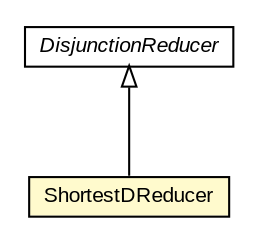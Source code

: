 #!/usr/local/bin/dot
#
# Class diagram 
# Generated by UMLGraph version 5.3 (http://www.umlgraph.org/)
#

digraph G {
	edge [fontname="arial",fontsize=10,labelfontname="arial",labelfontsize=10];
	node [fontname="arial",fontsize=10,shape=plaintext];
	nodesep=0.25;
	ranksep=0.5;
	// context.arch.intelligibility.reducers.ShortestDReducer
	c140629 [label=<<table title="context.arch.intelligibility.reducers.ShortestDReducer" border="0" cellborder="1" cellspacing="0" cellpadding="2" port="p" bgcolor="lemonChiffon" href="./ShortestDReducer.html">
		<tr><td><table border="0" cellspacing="0" cellpadding="1">
<tr><td align="center" balign="center"> ShortestDReducer </td></tr>
		</table></td></tr>
		</table>>, fontname="arial", fontcolor="black", fontsize=10.0];
	// context.arch.intelligibility.reducers.DisjunctionReducer
	c140633 [label=<<table title="context.arch.intelligibility.reducers.DisjunctionReducer" border="0" cellborder="1" cellspacing="0" cellpadding="2" port="p" href="./DisjunctionReducer.html">
		<tr><td><table border="0" cellspacing="0" cellpadding="1">
<tr><td align="center" balign="center"><font face="arial italic"> DisjunctionReducer </font></td></tr>
		</table></td></tr>
		</table>>, fontname="arial", fontcolor="black", fontsize=10.0];
	//context.arch.intelligibility.reducers.ShortestDReducer extends context.arch.intelligibility.reducers.DisjunctionReducer
	c140633:p -> c140629:p [dir=back,arrowtail=empty];
}

